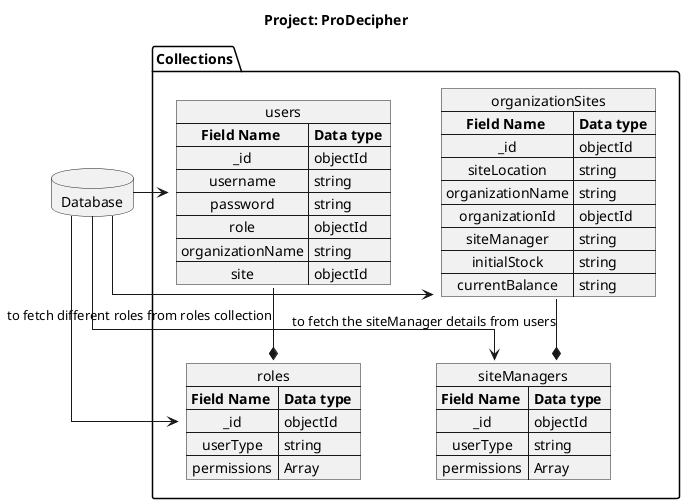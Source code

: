 @startuml Project
'left to right direction
'https://plantuml.com/object-diagram
hide circle
skinparam linetype ortho
' Horizontal lines: -->, <--, <-->
' Vertical lines: ->, <-, <->
title Project: ProDecipher

database Database
package Collections{
map organizationSites {
     **Field Name ** => **Data type **
    _id => objectId
    siteLocation => string
    organizationName => string
    organizationId => objectId
    siteManager => string
    initialStock => string
    currentBalance => string
}
map users {
   **Field Name ** => **Data type **
        _id => objectId
        username => string
        password => string
        role => objectId
        organizationName => string
        site => objectId

}
map siteManagers {
 **Field Name ** => **Data type **
        _id => objectId
        userType => string
        permissions => Array
}
map roles {
 **Field Name ** => **Data type **
        _id => objectId
        userType => string
        permissions => Array
}
}



users --* roles: to fetch different roles from roles collection
Database -> organizationSites
Database -> siteManagers
Database -> roles
Database -> users
organizationSites --* siteManagers: to fetch the siteManager details from users




@enduml
